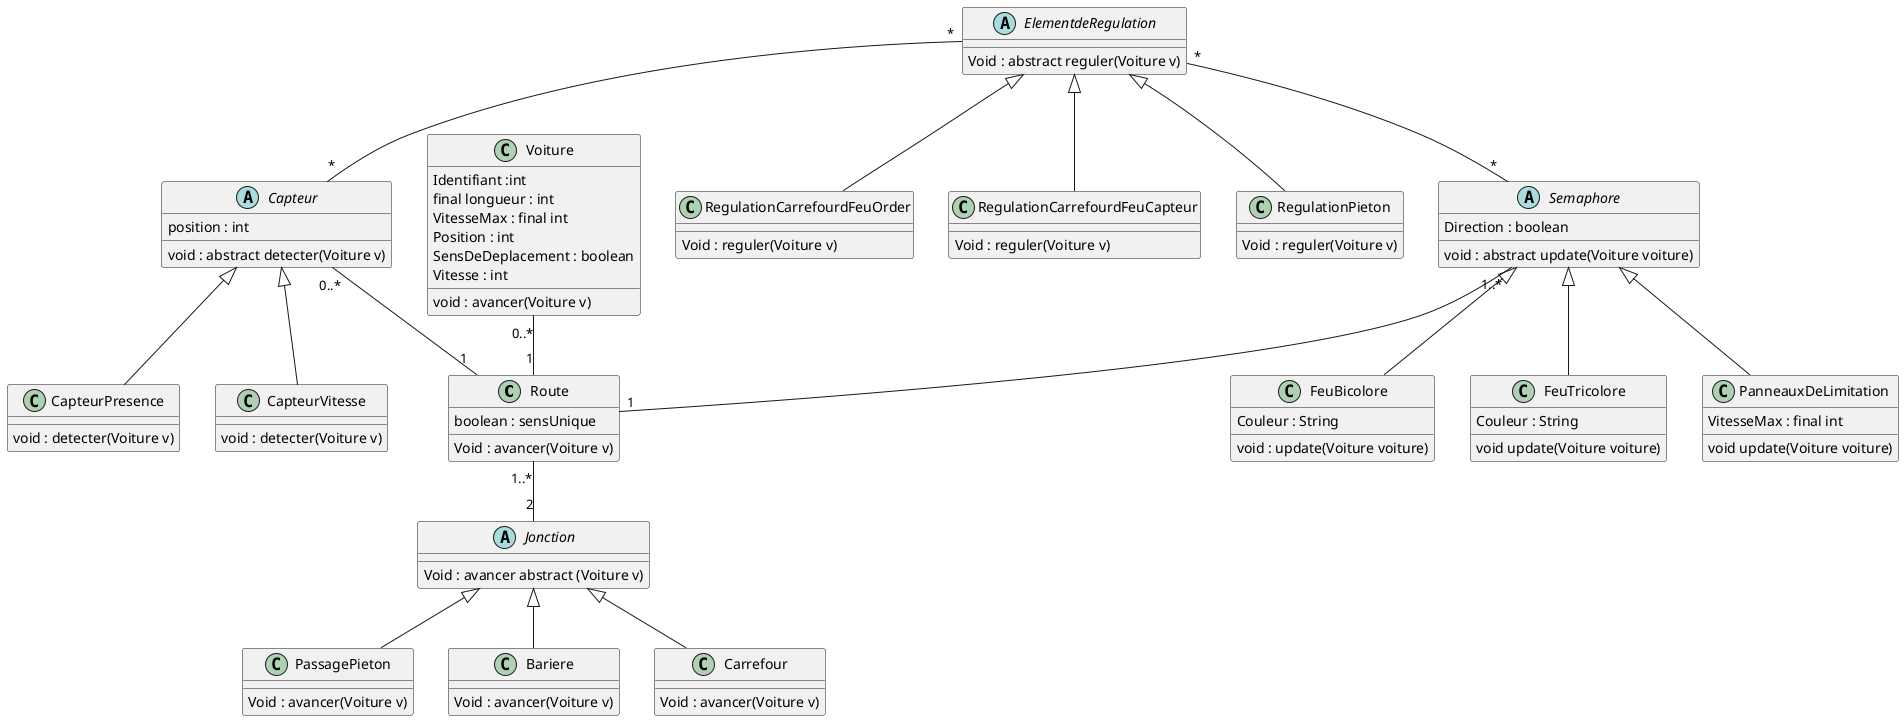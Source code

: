 @startuml
Class Route{

boolean : sensUnique

Void : avancer(Voiture v)
}

abstract class Jonction{

Void : avancer abstract (Voiture v)

}
class Voiture{
Identifiant :int
final longueur : int
VitesseMax : final int
Position : int
SensDeDeplacement : boolean
Vitesse : int

void : avancer(Voiture v)

}
class PassagePieton{
Void : avancer(Voiture v)
}
class Bariere  {
Void : avancer(Voiture v)
}
class Carrefour {
Void : avancer(Voiture v)
}



abstract Class Semaphore{
Direction : boolean

void : abstract update(Voiture voiture)
}
Class FeuBicolore{
Couleur : String
void : update(Voiture voiture)
}
Class FeuTricolore{
Couleur : String

void update(Voiture voiture)
}
Class PanneauxDeLimitation{
VitesseMax : final int
void update(Voiture voiture)
}


abstract Class Capteur{
position : int

void : abstract detecter(Voiture v)

}
Class CapteurPresence{

void : detecter(Voiture v)
}
class CapteurVitesse{

void : detecter(Voiture v)
}

Abstract class ElementdeRegulation{
Void : abstract reguler(Voiture v)
}

Class RegulationCarrefourdFeuOrder{
Void : reguler(Voiture v)

}
class RegulationCarrefourdFeuCapteur{
Void : reguler(Voiture v)
}

class RegulationPieton{
Void : reguler(Voiture v)
}


ElementdeRegulation <|-- RegulationCarrefourdFeuOrder
ElementdeRegulation <|-- RegulationPieton
ElementdeRegulation <|-- RegulationCarrefourdFeuCapteur

Capteur<|-- CapteurPresence

Capteur<|-- CapteurVitesse

Semaphore  <|-- FeuBicolore
Semaphore  <|-- FeuTricolore
Semaphore  <|-- PanneauxDeLimitation
ElementdeRegulation "*"-- "*"Capteur
ElementdeRegulation "*"--"*" Semaphore
Jonction <|-- PassagePieton
Jonction <|-- Bariere
Jonction <|-- Carrefour

Semaphore "1..*" -- "1" Route
Route "1..*"-- "2"Jonction
Voiture "0..*"-- "1" Route

Capteur "0..*" -- "1"Route


@enduml